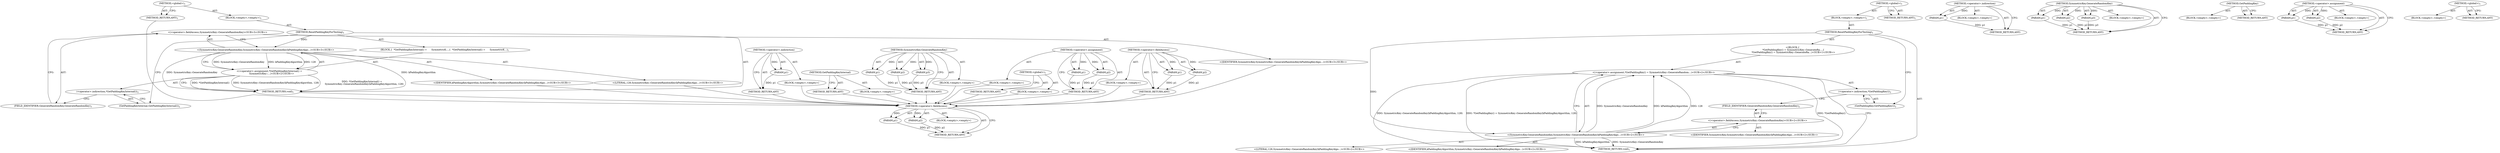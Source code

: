 digraph "&lt;global&gt;" {
vulnerable_54 [label=<(METHOD,&lt;operator&gt;.fieldAccess)>];
vulnerable_55 [label=<(PARAM,p1)>];
vulnerable_56 [label=<(PARAM,p2)>];
vulnerable_57 [label=<(BLOCK,&lt;empty&gt;,&lt;empty&gt;)>];
vulnerable_58 [label=<(METHOD_RETURN,ANY)>];
vulnerable_6 [label=<(METHOD,&lt;global&gt;)<SUB>1</SUB>>];
vulnerable_7 [label=<(BLOCK,&lt;empty&gt;,&lt;empty&gt;)<SUB>1</SUB>>];
vulnerable_8 [label=<(METHOD,ResetPaddingKeyForTesting)<SUB>1</SUB>>];
vulnerable_9 [label="<(BLOCK,{
  *GetPaddingKey() = SymmetricKey::GenerateRa...,{
  *GetPaddingKey() = SymmetricKey::GenerateRa...)<SUB>1</SUB>>"];
vulnerable_10 [label="<(&lt;operator&gt;.assignment,*GetPaddingKey() = SymmetricKey::GenerateRandom...)<SUB>2</SUB>>"];
vulnerable_11 [label=<(&lt;operator&gt;.indirection,*GetPaddingKey())<SUB>2</SUB>>];
vulnerable_12 [label=<(GetPaddingKey,GetPaddingKey())<SUB>2</SUB>>];
vulnerable_13 [label="<(SymmetricKey.GenerateRandomKey,SymmetricKey::GenerateRandomKey(kPaddingKeyAlgo...)<SUB>2</SUB>>"];
vulnerable_14 [label="<(&lt;operator&gt;.fieldAccess,SymmetricKey::GenerateRandomKey)<SUB>2</SUB>>"];
vulnerable_15 [label="<(IDENTIFIER,SymmetricKey,SymmetricKey::GenerateRandomKey(kPaddingKeyAlgo...)<SUB>2</SUB>>"];
vulnerable_16 [label=<(FIELD_IDENTIFIER,GenerateRandomKey,GenerateRandomKey)<SUB>2</SUB>>];
vulnerable_17 [label="<(IDENTIFIER,kPaddingKeyAlgorithm,SymmetricKey::GenerateRandomKey(kPaddingKeyAlgo...)<SUB>2</SUB>>"];
vulnerable_18 [label="<(LITERAL,128,SymmetricKey::GenerateRandomKey(kPaddingKeyAlgo...)<SUB>2</SUB>>"];
vulnerable_19 [label=<(METHOD_RETURN,void)<SUB>1</SUB>>];
vulnerable_21 [label=<(METHOD_RETURN,ANY)<SUB>1</SUB>>];
vulnerable_41 [label=<(METHOD,&lt;operator&gt;.indirection)>];
vulnerable_42 [label=<(PARAM,p1)>];
vulnerable_43 [label=<(BLOCK,&lt;empty&gt;,&lt;empty&gt;)>];
vulnerable_44 [label=<(METHOD_RETURN,ANY)>];
vulnerable_48 [label=<(METHOD,SymmetricKey.GenerateRandomKey)>];
vulnerable_49 [label=<(PARAM,p1)>];
vulnerable_50 [label=<(PARAM,p2)>];
vulnerable_51 [label=<(PARAM,p3)>];
vulnerable_52 [label=<(BLOCK,&lt;empty&gt;,&lt;empty&gt;)>];
vulnerable_53 [label=<(METHOD_RETURN,ANY)>];
vulnerable_45 [label=<(METHOD,GetPaddingKey)>];
vulnerable_46 [label=<(BLOCK,&lt;empty&gt;,&lt;empty&gt;)>];
vulnerable_47 [label=<(METHOD_RETURN,ANY)>];
vulnerable_36 [label=<(METHOD,&lt;operator&gt;.assignment)>];
vulnerable_37 [label=<(PARAM,p1)>];
vulnerable_38 [label=<(PARAM,p2)>];
vulnerable_39 [label=<(BLOCK,&lt;empty&gt;,&lt;empty&gt;)>];
vulnerable_40 [label=<(METHOD_RETURN,ANY)>];
vulnerable_30 [label=<(METHOD,&lt;global&gt;)<SUB>1</SUB>>];
vulnerable_31 [label=<(BLOCK,&lt;empty&gt;,&lt;empty&gt;)>];
vulnerable_32 [label=<(METHOD_RETURN,ANY)>];
fixed_54 [label=<(METHOD,&lt;operator&gt;.fieldAccess)>];
fixed_55 [label=<(PARAM,p1)>];
fixed_56 [label=<(PARAM,p2)>];
fixed_57 [label=<(BLOCK,&lt;empty&gt;,&lt;empty&gt;)>];
fixed_58 [label=<(METHOD_RETURN,ANY)>];
fixed_6 [label=<(METHOD,&lt;global&gt;)<SUB>1</SUB>>];
fixed_7 [label=<(BLOCK,&lt;empty&gt;,&lt;empty&gt;)<SUB>1</SUB>>];
fixed_8 [label=<(METHOD,ResetPaddingKeyForTesting)<SUB>1</SUB>>];
fixed_9 [label=<(BLOCK,{
  *GetPaddingKeyInternal() =
      SymmetricK...,{
  *GetPaddingKeyInternal() =
      SymmetricK...)<SUB>1</SUB>>];
fixed_10 [label="<(&lt;operator&gt;.assignment,*GetPaddingKeyInternal() =
      SymmetricKey::...)<SUB>2</SUB>>"];
fixed_11 [label=<(&lt;operator&gt;.indirection,*GetPaddingKeyInternal())<SUB>2</SUB>>];
fixed_12 [label=<(GetPaddingKeyInternal,GetPaddingKeyInternal())<SUB>2</SUB>>];
fixed_13 [label="<(SymmetricKey.GenerateRandomKey,SymmetricKey::GenerateRandomKey(kPaddingKeyAlgo...)<SUB>3</SUB>>"];
fixed_14 [label="<(&lt;operator&gt;.fieldAccess,SymmetricKey::GenerateRandomKey)<SUB>3</SUB>>"];
fixed_15 [label="<(IDENTIFIER,SymmetricKey,SymmetricKey::GenerateRandomKey(kPaddingKeyAlgo...)<SUB>3</SUB>>"];
fixed_16 [label=<(FIELD_IDENTIFIER,GenerateRandomKey,GenerateRandomKey)<SUB>3</SUB>>];
fixed_17 [label="<(IDENTIFIER,kPaddingKeyAlgorithm,SymmetricKey::GenerateRandomKey(kPaddingKeyAlgo...)<SUB>3</SUB>>"];
fixed_18 [label="<(LITERAL,128,SymmetricKey::GenerateRandomKey(kPaddingKeyAlgo...)<SUB>3</SUB>>"];
fixed_19 [label=<(METHOD_RETURN,void)<SUB>1</SUB>>];
fixed_21 [label=<(METHOD_RETURN,ANY)<SUB>1</SUB>>];
fixed_41 [label=<(METHOD,&lt;operator&gt;.indirection)>];
fixed_42 [label=<(PARAM,p1)>];
fixed_43 [label=<(BLOCK,&lt;empty&gt;,&lt;empty&gt;)>];
fixed_44 [label=<(METHOD_RETURN,ANY)>];
fixed_48 [label=<(METHOD,SymmetricKey.GenerateRandomKey)>];
fixed_49 [label=<(PARAM,p1)>];
fixed_50 [label=<(PARAM,p2)>];
fixed_51 [label=<(PARAM,p3)>];
fixed_52 [label=<(BLOCK,&lt;empty&gt;,&lt;empty&gt;)>];
fixed_53 [label=<(METHOD_RETURN,ANY)>];
fixed_45 [label=<(METHOD,GetPaddingKeyInternal)>];
fixed_46 [label=<(BLOCK,&lt;empty&gt;,&lt;empty&gt;)>];
fixed_47 [label=<(METHOD_RETURN,ANY)>];
fixed_36 [label=<(METHOD,&lt;operator&gt;.assignment)>];
fixed_37 [label=<(PARAM,p1)>];
fixed_38 [label=<(PARAM,p2)>];
fixed_39 [label=<(BLOCK,&lt;empty&gt;,&lt;empty&gt;)>];
fixed_40 [label=<(METHOD_RETURN,ANY)>];
fixed_30 [label=<(METHOD,&lt;global&gt;)<SUB>1</SUB>>];
fixed_31 [label=<(BLOCK,&lt;empty&gt;,&lt;empty&gt;)>];
fixed_32 [label=<(METHOD_RETURN,ANY)>];
vulnerable_54 -> vulnerable_55  [key=0, label="AST: "];
vulnerable_54 -> vulnerable_55  [key=1, label="DDG: "];
vulnerable_54 -> vulnerable_57  [key=0, label="AST: "];
vulnerable_54 -> vulnerable_56  [key=0, label="AST: "];
vulnerable_54 -> vulnerable_56  [key=1, label="DDG: "];
vulnerable_54 -> vulnerable_58  [key=0, label="AST: "];
vulnerable_54 -> vulnerable_58  [key=1, label="CFG: "];
vulnerable_55 -> vulnerable_58  [key=0, label="DDG: p1"];
vulnerable_56 -> vulnerable_58  [key=0, label="DDG: p2"];
vulnerable_6 -> vulnerable_7  [key=0, label="AST: "];
vulnerable_6 -> vulnerable_21  [key=0, label="AST: "];
vulnerable_6 -> vulnerable_21  [key=1, label="CFG: "];
vulnerable_7 -> vulnerable_8  [key=0, label="AST: "];
vulnerable_8 -> vulnerable_9  [key=0, label="AST: "];
vulnerable_8 -> vulnerable_19  [key=0, label="AST: "];
vulnerable_8 -> vulnerable_12  [key=0, label="CFG: "];
vulnerable_8 -> vulnerable_13  [key=0, label="DDG: "];
vulnerable_9 -> vulnerable_10  [key=0, label="AST: "];
vulnerable_10 -> vulnerable_11  [key=0, label="AST: "];
vulnerable_10 -> vulnerable_13  [key=0, label="AST: "];
vulnerable_10 -> vulnerable_19  [key=0, label="CFG: "];
vulnerable_10 -> vulnerable_19  [key=1, label="DDG: *GetPaddingKey()"];
vulnerable_10 -> vulnerable_19  [key=2, label="DDG: SymmetricKey::GenerateRandomKey(kPaddingKeyAlgorithm, 128)"];
vulnerable_10 -> vulnerable_19  [key=3, label="DDG: *GetPaddingKey() = SymmetricKey::GenerateRandomKey(kPaddingKeyAlgorithm, 128)"];
vulnerable_11 -> vulnerable_12  [key=0, label="AST: "];
vulnerable_11 -> vulnerable_16  [key=0, label="CFG: "];
vulnerable_12 -> vulnerable_11  [key=0, label="CFG: "];
vulnerable_13 -> vulnerable_14  [key=0, label="AST: "];
vulnerable_13 -> vulnerable_17  [key=0, label="AST: "];
vulnerable_13 -> vulnerable_18  [key=0, label="AST: "];
vulnerable_13 -> vulnerable_10  [key=0, label="CFG: "];
vulnerable_13 -> vulnerable_10  [key=1, label="DDG: SymmetricKey::GenerateRandomKey"];
vulnerable_13 -> vulnerable_10  [key=2, label="DDG: kPaddingKeyAlgorithm"];
vulnerable_13 -> vulnerable_10  [key=3, label="DDG: 128"];
vulnerable_13 -> vulnerable_19  [key=0, label="DDG: SymmetricKey::GenerateRandomKey"];
vulnerable_13 -> vulnerable_19  [key=1, label="DDG: kPaddingKeyAlgorithm"];
vulnerable_14 -> vulnerable_15  [key=0, label="AST: "];
vulnerable_14 -> vulnerable_16  [key=0, label="AST: "];
vulnerable_14 -> vulnerable_13  [key=0, label="CFG: "];
vulnerable_16 -> vulnerable_14  [key=0, label="CFG: "];
vulnerable_41 -> vulnerable_42  [key=0, label="AST: "];
vulnerable_41 -> vulnerable_42  [key=1, label="DDG: "];
vulnerable_41 -> vulnerable_43  [key=0, label="AST: "];
vulnerable_41 -> vulnerable_44  [key=0, label="AST: "];
vulnerable_41 -> vulnerable_44  [key=1, label="CFG: "];
vulnerable_42 -> vulnerable_44  [key=0, label="DDG: p1"];
vulnerable_48 -> vulnerable_49  [key=0, label="AST: "];
vulnerable_48 -> vulnerable_49  [key=1, label="DDG: "];
vulnerable_48 -> vulnerable_52  [key=0, label="AST: "];
vulnerable_48 -> vulnerable_50  [key=0, label="AST: "];
vulnerable_48 -> vulnerable_50  [key=1, label="DDG: "];
vulnerable_48 -> vulnerable_53  [key=0, label="AST: "];
vulnerable_48 -> vulnerable_53  [key=1, label="CFG: "];
vulnerable_48 -> vulnerable_51  [key=0, label="AST: "];
vulnerable_48 -> vulnerable_51  [key=1, label="DDG: "];
vulnerable_49 -> vulnerable_53  [key=0, label="DDG: p1"];
vulnerable_50 -> vulnerable_53  [key=0, label="DDG: p2"];
vulnerable_51 -> vulnerable_53  [key=0, label="DDG: p3"];
vulnerable_45 -> vulnerable_46  [key=0, label="AST: "];
vulnerable_45 -> vulnerable_47  [key=0, label="AST: "];
vulnerable_45 -> vulnerable_47  [key=1, label="CFG: "];
vulnerable_36 -> vulnerable_37  [key=0, label="AST: "];
vulnerable_36 -> vulnerable_37  [key=1, label="DDG: "];
vulnerable_36 -> vulnerable_39  [key=0, label="AST: "];
vulnerable_36 -> vulnerable_38  [key=0, label="AST: "];
vulnerable_36 -> vulnerable_38  [key=1, label="DDG: "];
vulnerable_36 -> vulnerable_40  [key=0, label="AST: "];
vulnerable_36 -> vulnerable_40  [key=1, label="CFG: "];
vulnerable_37 -> vulnerable_40  [key=0, label="DDG: p1"];
vulnerable_38 -> vulnerable_40  [key=0, label="DDG: p2"];
vulnerable_30 -> vulnerable_31  [key=0, label="AST: "];
vulnerable_30 -> vulnerable_32  [key=0, label="AST: "];
vulnerable_30 -> vulnerable_32  [key=1, label="CFG: "];
fixed_54 -> fixed_55  [key=0, label="AST: "];
fixed_54 -> fixed_55  [key=1, label="DDG: "];
fixed_54 -> fixed_57  [key=0, label="AST: "];
fixed_54 -> fixed_56  [key=0, label="AST: "];
fixed_54 -> fixed_56  [key=1, label="DDG: "];
fixed_54 -> fixed_58  [key=0, label="AST: "];
fixed_54 -> fixed_58  [key=1, label="CFG: "];
fixed_55 -> fixed_58  [key=0, label="DDG: p1"];
fixed_56 -> fixed_58  [key=0, label="DDG: p2"];
fixed_57 -> vulnerable_54  [key=0];
fixed_58 -> vulnerable_54  [key=0];
fixed_6 -> fixed_7  [key=0, label="AST: "];
fixed_6 -> fixed_21  [key=0, label="AST: "];
fixed_6 -> fixed_21  [key=1, label="CFG: "];
fixed_7 -> fixed_8  [key=0, label="AST: "];
fixed_8 -> fixed_9  [key=0, label="AST: "];
fixed_8 -> fixed_19  [key=0, label="AST: "];
fixed_8 -> fixed_12  [key=0, label="CFG: "];
fixed_8 -> fixed_13  [key=0, label="DDG: "];
fixed_9 -> fixed_10  [key=0, label="AST: "];
fixed_10 -> fixed_11  [key=0, label="AST: "];
fixed_10 -> fixed_13  [key=0, label="AST: "];
fixed_10 -> fixed_19  [key=0, label="CFG: "];
fixed_10 -> fixed_19  [key=1, label="DDG: *GetPaddingKeyInternal()"];
fixed_10 -> fixed_19  [key=2, label="DDG: SymmetricKey::GenerateRandomKey(kPaddingKeyAlgorithm, 128)"];
fixed_10 -> fixed_19  [key=3, label="DDG: *GetPaddingKeyInternal() =
      SymmetricKey::GenerateRandomKey(kPaddingKeyAlgorithm, 128)"];
fixed_11 -> fixed_12  [key=0, label="AST: "];
fixed_11 -> fixed_16  [key=0, label="CFG: "];
fixed_12 -> fixed_11  [key=0, label="CFG: "];
fixed_13 -> fixed_14  [key=0, label="AST: "];
fixed_13 -> fixed_17  [key=0, label="AST: "];
fixed_13 -> fixed_18  [key=0, label="AST: "];
fixed_13 -> fixed_10  [key=0, label="CFG: "];
fixed_13 -> fixed_10  [key=1, label="DDG: SymmetricKey::GenerateRandomKey"];
fixed_13 -> fixed_10  [key=2, label="DDG: kPaddingKeyAlgorithm"];
fixed_13 -> fixed_10  [key=3, label="DDG: 128"];
fixed_13 -> fixed_19  [key=0, label="DDG: SymmetricKey::GenerateRandomKey"];
fixed_13 -> fixed_19  [key=1, label="DDG: kPaddingKeyAlgorithm"];
fixed_14 -> fixed_15  [key=0, label="AST: "];
fixed_14 -> fixed_16  [key=0, label="AST: "];
fixed_14 -> fixed_13  [key=0, label="CFG: "];
fixed_15 -> vulnerable_54  [key=0];
fixed_16 -> fixed_14  [key=0, label="CFG: "];
fixed_17 -> vulnerable_54  [key=0];
fixed_18 -> vulnerable_54  [key=0];
fixed_19 -> vulnerable_54  [key=0];
fixed_21 -> vulnerable_54  [key=0];
fixed_41 -> fixed_42  [key=0, label="AST: "];
fixed_41 -> fixed_42  [key=1, label="DDG: "];
fixed_41 -> fixed_43  [key=0, label="AST: "];
fixed_41 -> fixed_44  [key=0, label="AST: "];
fixed_41 -> fixed_44  [key=1, label="CFG: "];
fixed_42 -> fixed_44  [key=0, label="DDG: p1"];
fixed_43 -> vulnerable_54  [key=0];
fixed_44 -> vulnerable_54  [key=0];
fixed_48 -> fixed_49  [key=0, label="AST: "];
fixed_48 -> fixed_49  [key=1, label="DDG: "];
fixed_48 -> fixed_52  [key=0, label="AST: "];
fixed_48 -> fixed_50  [key=0, label="AST: "];
fixed_48 -> fixed_50  [key=1, label="DDG: "];
fixed_48 -> fixed_53  [key=0, label="AST: "];
fixed_48 -> fixed_53  [key=1, label="CFG: "];
fixed_48 -> fixed_51  [key=0, label="AST: "];
fixed_48 -> fixed_51  [key=1, label="DDG: "];
fixed_49 -> fixed_53  [key=0, label="DDG: p1"];
fixed_50 -> fixed_53  [key=0, label="DDG: p2"];
fixed_51 -> fixed_53  [key=0, label="DDG: p3"];
fixed_52 -> vulnerable_54  [key=0];
fixed_53 -> vulnerable_54  [key=0];
fixed_45 -> fixed_46  [key=0, label="AST: "];
fixed_45 -> fixed_47  [key=0, label="AST: "];
fixed_45 -> fixed_47  [key=1, label="CFG: "];
fixed_46 -> vulnerable_54  [key=0];
fixed_47 -> vulnerable_54  [key=0];
fixed_36 -> fixed_37  [key=0, label="AST: "];
fixed_36 -> fixed_37  [key=1, label="DDG: "];
fixed_36 -> fixed_39  [key=0, label="AST: "];
fixed_36 -> fixed_38  [key=0, label="AST: "];
fixed_36 -> fixed_38  [key=1, label="DDG: "];
fixed_36 -> fixed_40  [key=0, label="AST: "];
fixed_36 -> fixed_40  [key=1, label="CFG: "];
fixed_37 -> fixed_40  [key=0, label="DDG: p1"];
fixed_38 -> fixed_40  [key=0, label="DDG: p2"];
fixed_39 -> vulnerable_54  [key=0];
fixed_40 -> vulnerable_54  [key=0];
fixed_30 -> fixed_31  [key=0, label="AST: "];
fixed_30 -> fixed_32  [key=0, label="AST: "];
fixed_30 -> fixed_32  [key=1, label="CFG: "];
fixed_31 -> vulnerable_54  [key=0];
fixed_32 -> vulnerable_54  [key=0];
}
